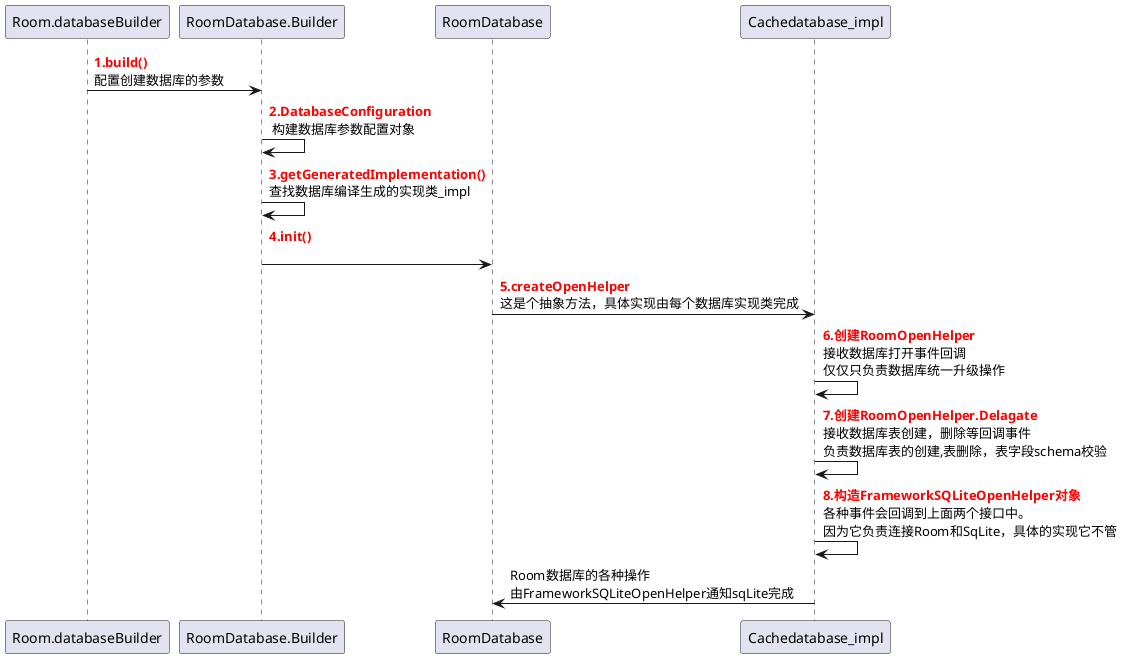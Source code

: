 @startuml
Room.databaseBuilder -> RoomDatabase.Builder: <font color=red><b>1.build()\n配置创建数据库的参数
RoomDatabase.Builder->RoomDatabase.Builder: <font color=red><b>2.DatabaseConfiguration\n 构建数据库参数配置对象
RoomDatabase.Builder->RoomDatabase.Builder: <font color=red><b>3.getGeneratedImplementation()\n查找数据库编译生成的实现类_impl
RoomDatabase.Builder->RoomDatabase:<font color=red><b>4.init()\n
RoomDatabase->Cachedatabase_impl:<font color=red><b>5.createOpenHelper\n这是个抽象方法，具体实现由每个数据库实现类完成
Cachedatabase_impl->Cachedatabase_impl:<font color=red><b>6.创建RoomOpenHelper\n接收数据库打开事件回调\n仅仅只负责数据库统一升级操作
Cachedatabase_impl->Cachedatabase_impl:<font color=red><b>7.创建RoomOpenHelper.Delagate\n接收数据库表创建，删除等回调事件\n负责数据库表的创建,表删除，表字段schema校验
Cachedatabase_impl->Cachedatabase_impl:<font color=red><b>8.构造FrameworkSQLiteOpenHelper对象\n各种事件会回调到上面两个接口中。\n因为它负责连接Room和SqLite，具体的实现它不管
RoomDatabase<-Cachedatabase_impl:Room数据库的各种操作\n由FrameworkSQLiteOpenHelper通知sqLite完成
@enduml